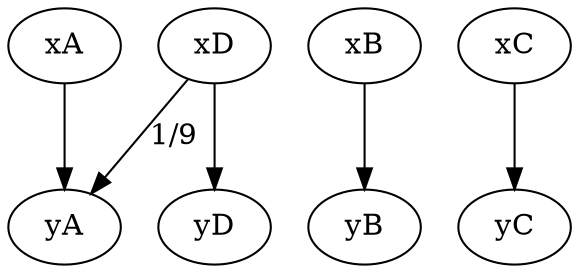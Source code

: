 digraph simpleChannel {
    xA -> yA;
    xB -> yB;
    xC -> yC;
    xD -> yD;
    xD -> yA [ label = "1/9" ];
}
